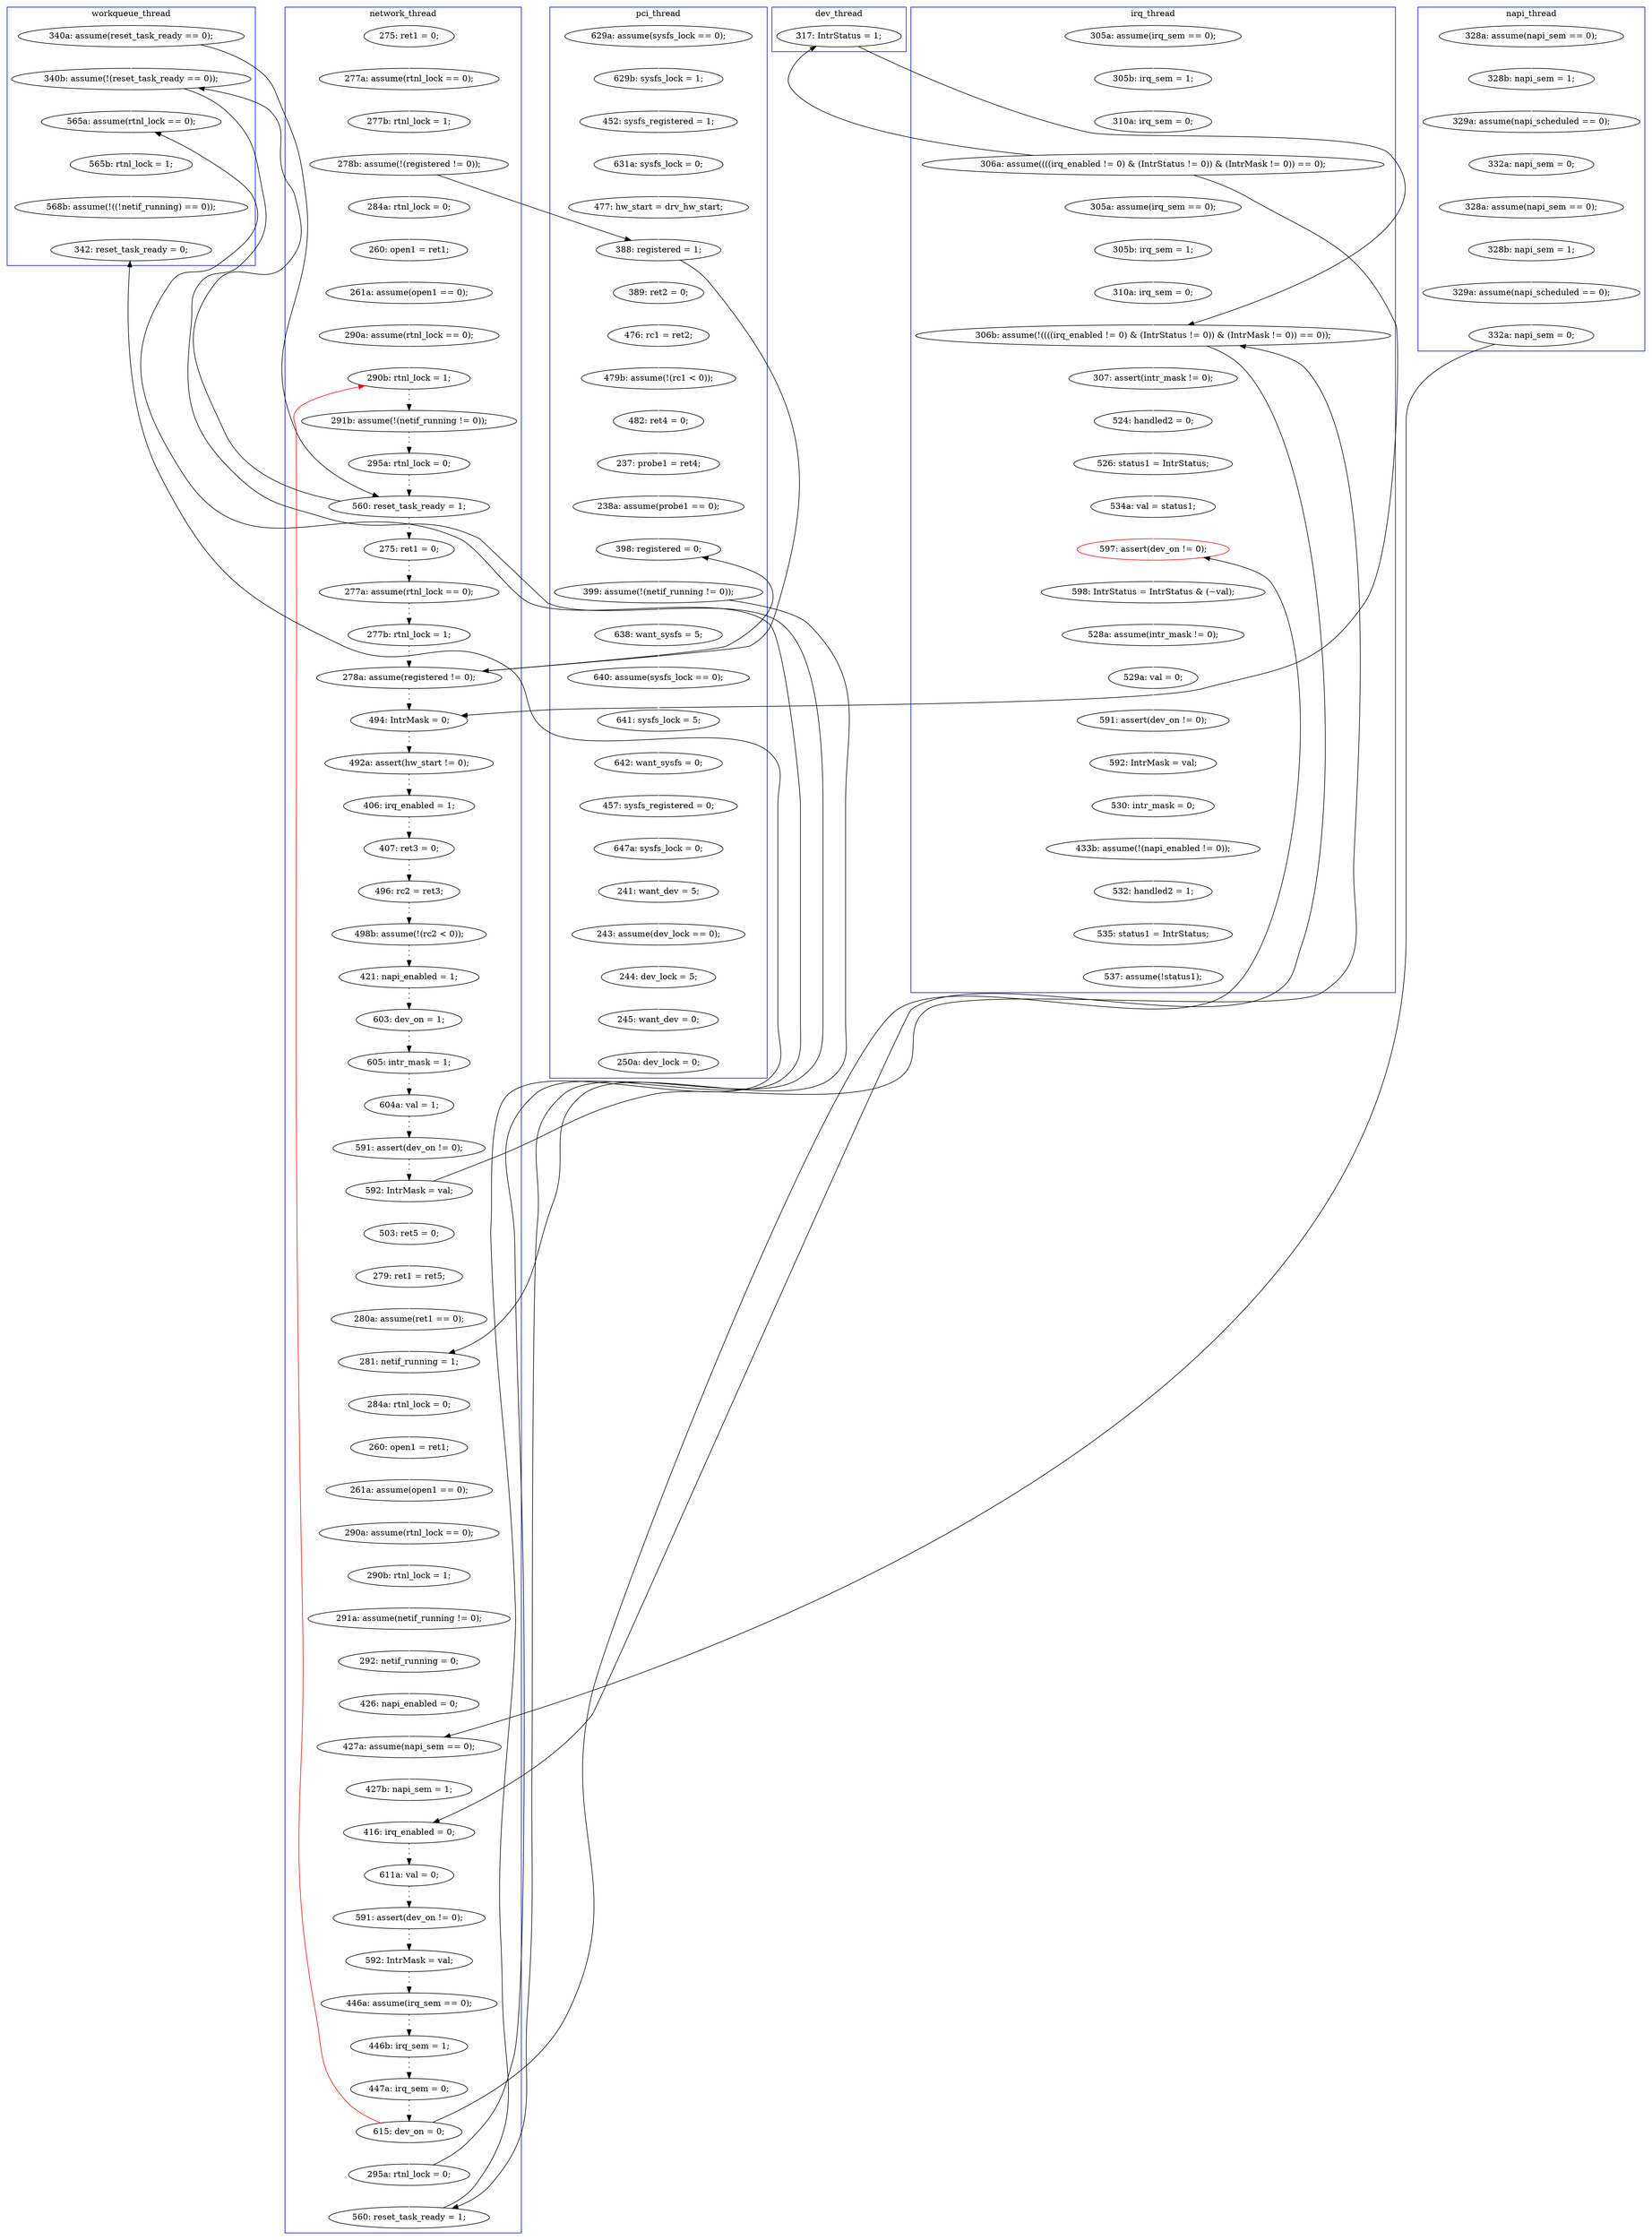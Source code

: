 digraph Counterexample {
	71 -> 225 [color = white, style = solid]
	99 -> 100 [color = white, style = solid]
	199 -> 200 [color = black, style = solid, constraint = false]
	215 -> 216 [color = black, style = dotted]
	161 -> 162 [color = black, style = dotted]
	76 -> 77 [color = white, style = solid]
	109 -> 153 [color = white, style = solid]
	242 -> 244 [color = white, style = solid]
	223 -> 226 [color = black, style = dotted]
	247 -> 248 [color = white, style = solid]
	228 -> 229 [color = white, style = solid]
	269 -> 270 [color = white, style = solid]
	112 -> 113 [color = white, style = solid]
	68 -> 69 [color = white, style = solid]
	45 -> 99 [color = black, style = solid, constraint = false]
	153 -> 155 [color = white, style = solid]
	30 -> 31 [color = white, style = solid]
	110 -> 112 [color = white, style = solid]
	56 -> 58 [color = white, style = solid]
	60 -> 61 [color = white, style = solid]
	71 -> 122 [color = black, style = solid, constraint = false]
	199 -> 206 [color = white, style = solid]
	80 -> 110 [color = white, style = solid]
	122 -> 128 [color = black, style = dotted]
	226 -> 69 [color = red, style = solid, constraint = false]
	226 -> 228 [color = black, style = solid, constraint = false]
	170 -> 171 [color = white, style = solid]
	225 -> 276 [color = black, style = solid, constraint = false]
	79 -> 82 [color = white, style = solid]
	179 -> 181 [color = white, style = solid]
	77 -> 80 [color = white, style = solid]
	244 -> 301 [color = white, style = solid]
	182 -> 187 [color = white, style = solid]
	188 -> 189 [color = black, style = solid, constraint = false]
	254 -> 256 [color = white, style = solid]
	41 -> 45 [color = white, style = solid]
	100 -> 101 [color = white, style = solid]
	132 -> 153 [color = black, style = solid, constraint = false]
	169 -> 170 [color = white, style = solid]
	69 -> 74 [color = black, style = dotted]
	101 -> 104 [color = white, style = solid]
	256 -> 257 [color = white, style = solid]
	132 -> 137 [color = black, style = dotted]
	250 -> 254 [color = white, style = solid]
	31 -> 79 [color = white, style = solid]
	130 -> 132 [color = black, style = dotted]
	190 -> 200 [color = white, style = solid]
	74 -> 92 [color = black, style = dotted]
	138 -> 143 [color = black, style = dotted]
	248 -> 250 [color = white, style = solid]
	287 -> 291 [color = white, style = solid]
	211 -> 212 [color = white, style = solid]
	268 -> 269 [color = white, style = solid]
	236 -> 276 [color = white, style = solid]
	226 -> 236 [color = white, style = solid]
	273 -> 275 [color = white, style = solid]
	99 -> 132 [color = black, style = solid, constraint = false]
	292 -> 293 [color = white, style = solid]
	115 -> 188 [color = white, style = solid]
	58 -> 137 [color = black, style = solid, constraint = false]
	151 -> 157 [color = black, style = dotted]
	105 -> 106 [color = white, style = solid]
	58 -> 195 [color = white, style = solid]
	104 -> 105 [color = white, style = solid]
	113 -> 115 [color = white, style = solid]
	165 -> 166 [color = white, style = solid]
	158 -> 159 [color = black, style = dotted]
	143 -> 144 [color = black, style = dotted]
	276 -> 301 [color = black, style = solid, constraint = false]
	216 -> 221 [color = black, style = dotted]
	40 -> 41 [color = white, style = solid]
	137 -> 138 [color = black, style = dotted]
	38 -> 40 [color = white, style = solid]
	61 -> 64 [color = white, style = solid]
	204 -> 215 [color = black, style = dotted]
	64 -> 68 [color = white, style = solid]
	159 -> 161 [color = black, style = dotted]
	206 -> 211 [color = white, style = solid]
	166 -> 169 [color = white, style = solid]
	148 -> 151 [color = black, style = dotted]
	178 -> 179 [color = white, style = solid]
	128 -> 129 [color = black, style = dotted]
	236 -> 241 [color = black, style = solid, constraint = false]
	45 -> 60 [color = white, style = solid]
	291 -> 292 [color = white, style = solid]
	181 -> 182 [color = white, style = solid]
	195 -> 196 [color = white, style = solid]
	293 -> 294 [color = white, style = solid]
	235 -> 247 [color = white, style = solid]
	157 -> 158 [color = black, style = dotted]
	229 -> 234 [color = white, style = solid]
	55 -> 56 [color = white, style = solid]
	54 -> 55 [color = white, style = solid]
	222 -> 223 [color = black, style = dotted]
	144 -> 145 [color = black, style = dotted]
	225 -> 241 [color = white, style = solid]
	257 -> 282 [color = white, style = solid]
	196 -> 197 [color = white, style = solid]
	172 -> 175 [color = white, style = solid]
	171 -> 172 [color = white, style = solid]
	175 -> 178 [color = white, style = solid]
	145 -> 148 [color = black, style = dotted]
	200 -> 204 [color = black, style = dotted]
	162 -> 165 [color = white, style = solid]
	122 -> 225 [color = black, style = solid, constraint = false]
	275 -> 287 [color = white, style = solid]
	189 -> 190 [color = white, style = solid]
	221 -> 222 [color = black, style = dotted]
	106 -> 109 [color = white, style = solid]
	155 -> 170 [color = black, style = solid, constraint = false]
	84 -> 99 [color = white, style = solid]
	212 -> 214 [color = white, style = solid]
	214 -> 228 [color = white, style = solid]
	82 -> 84 [color = white, style = solid]
	241 -> 242 [color = white, style = solid]
	234 -> 235 [color = white, style = solid]
	92 -> 122 [color = black, style = dotted]
	58 -> 95 [color = black, style = solid, constraint = false]
	162 -> 199 [color = black, style = solid, constraint = false]
	95 -> 199 [color = black, style = solid, constraint = false]
	270 -> 273 [color = white, style = solid]
	261 -> 268 [color = white, style = solid]
	187 -> 189 [color = white, style = solid]
	129 -> 130 [color = black, style = dotted]
	197 -> 199 [color = white, style = solid]
	155 -> 261 [color = white, style = solid]
	subgraph cluster4 {
		label = napi_thread
		color = blue
		76  [label = "328a: assume(napi_sem == 0);"]
		112  [label = "328a: assume(napi_sem == 0);"]
		80  [label = "329a: assume(napi_scheduled == 0);"]
		115  [label = "329a: assume(napi_scheduled == 0);"]
		77  [label = "328b: napi_sem = 1;"]
		113  [label = "328b: napi_sem = 1;"]
		188  [label = "332a: napi_sem = 0;"]
		110  [label = "332a: napi_sem = 0;"]
	}
	subgraph cluster5 {
		label = workqueue_thread
		color = blue
		244  [label = "568b: assume(!((!netif_running) == 0));"]
		225  [label = "340b: assume(!(reset_task_ready == 0));"]
		71  [label = "340a: assume(reset_task_ready == 0);"]
		242  [label = "565b: rtnl_lock = 1;"]
		241  [label = "565a: assume(rtnl_lock == 0);"]
		301  [label = "342: reset_task_ready = 0;"]
	}
	subgraph cluster7 {
		label = dev_thread
		color = blue
		95  [label = "317: IntrStatus = 1;"]
	}
	subgraph cluster1 {
		label = pci_thread
		color = blue
		292  [label = "244: dev_lock = 5;"]
		105  [label = "482: ret4 = 0;"]
		269  [label = "641: sysfs_lock = 5;"]
		270  [label = "642: want_sysfs = 0;"]
		84  [label = "477: hw_start = drv_hw_start;"]
		99  [label = "388: registered = 1;"]
		293  [label = "245: want_dev = 0;"]
		273  [label = "457: sysfs_registered = 0;"]
		261  [label = "638: want_sysfs = 5;"]
		155  [label = "399: assume(!(netif_running != 0));"]
		294  [label = "250a: dev_lock = 0;"]
		31  [label = "629b: sysfs_lock = 1;"]
		79  [label = "452: sysfs_registered = 1;"]
		101  [label = "476: rc1 = ret2;"]
		153  [label = "398: registered = 0;"]
		100  [label = "389: ret2 = 0;"]
		287  [label = "241: want_dev = 5;"]
		82  [label = "631a: sysfs_lock = 0;"]
		30  [label = "629a: assume(sysfs_lock == 0);"]
		106  [label = "237: probe1 = ret4;"]
		104  [label = "479b: assume(!(rc1 < 0));"]
		109  [label = "238a: assume(probe1 == 0);"]
		291  [label = "243: assume(dev_lock == 0);"]
		275  [label = "647a: sysfs_lock = 0;"]
		268  [label = "640: assume(sysfs_lock == 0);"]
	}
	subgraph cluster2 {
		label = network_thread
		color = blue
		166  [label = "279: ret1 = ret5;"]
		92  [label = "295a: rtnl_lock = 0;"]
		170  [label = "281: netif_running = 1;"]
		74  [label = "291b: assume(!(netif_running != 0));"]
		128  [label = "275: ret1 = 0;"]
		204  [label = "611a: val = 0;"]
		60  [label = "284a: rtnl_lock = 0;"]
		159  [label = "604a: val = 1;"]
		145  [label = "496: rc2 = ret3;"]
		216  [label = "592: IntrMask = val;"]
		38  [label = "275: ret1 = 0;"]
		143  [label = "406: irq_enabled = 1;"]
		223  [label = "447a: irq_sem = 0;"]
		236  [label = "295a: rtnl_lock = 0;"]
		129  [label = "277a: assume(rtnl_lock == 0);"]
		215  [label = "591: assert(dev_on != 0);"]
		137  [label = "494: IntrMask = 0;"]
		68  [label = "290a: assume(rtnl_lock == 0);"]
		41  [label = "277b: rtnl_lock = 1;"]
		130  [label = "277b: rtnl_lock = 1;"]
		69  [label = "290b: rtnl_lock = 1;"]
		61  [label = "260: open1 = ret1;"]
		157  [label = "603: dev_on = 1;"]
		182  [label = "292: netif_running = 0;"]
		181  [label = "291a: assume(netif_running != 0);"]
		190  [label = "427b: napi_sem = 1;"]
		276  [label = "560: reset_task_ready = 1;"]
		172  [label = "260: open1 = ret1;"]
		221  [label = "446a: assume(irq_sem == 0);"]
		200  [label = "416: irq_enabled = 0;"]
		169  [label = "280a: assume(ret1 == 0);"]
		178  [label = "290a: assume(rtnl_lock == 0);"]
		132  [label = "278a: assume(registered != 0);"]
		45  [label = "278b: assume(!(registered != 0));"]
		64  [label = "261a: assume(open1 == 0);"]
		171  [label = "284a: rtnl_lock = 0;"]
		175  [label = "261a: assume(open1 == 0);"]
		138  [label = "492a: assert(hw_start != 0);"]
		158  [label = "605: intr_mask = 1;"]
		165  [label = "503: ret5 = 0;"]
		122  [label = "560: reset_task_ready = 1;"]
		226  [label = "615: dev_on = 0;"]
		148  [label = "498b: assume(!(rc2 < 0));"]
		40  [label = "277a: assume(rtnl_lock == 0);"]
		222  [label = "446b: irq_sem = 1;"]
		179  [label = "290b: rtnl_lock = 1;"]
		144  [label = "407: ret3 = 0;"]
		187  [label = "426: napi_enabled = 0;"]
		151  [label = "421: napi_enabled = 1;"]
		189  [label = "427a: assume(napi_sem == 0);"]
		161  [label = "591: assert(dev_on != 0);"]
		162  [label = "592: IntrMask = val;"]
	}
	subgraph cluster3 {
		label = irq_thread
		color = blue
		248  [label = "592: IntrMask = val;"]
		54  [label = "305a: assume(irq_sem == 0);"]
		257  [label = "535: status1 = IntrStatus;"]
		282  [label = "537: assume(!status1);"]
		247  [label = "591: assert(dev_on != 0);"]
		199  [label = "306b: assume(!((((irq_enabled != 0) & (IntrStatus != 0)) & (IntrMask != 0)) == 0));"]
		196  [label = "305b: irq_sem = 1;"]
		234  [label = "528a: assume(intr_mask != 0);"]
		235  [label = "529a: val = 0;"]
		197  [label = "310a: irq_sem = 0;"]
		229  [label = "598: IntrStatus = IntrStatus & (~val);"]
		56  [label = "310a: irq_sem = 0;"]
		206  [label = "307: assert(intr_mask != 0);"]
		211  [label = "524: handled2 = 0;"]
		228  [label = "597: assert(dev_on != 0);", color = red]
		195  [label = "305a: assume(irq_sem == 0);"]
		212  [label = "526: status1 = IntrStatus;"]
		250  [label = "530: intr_mask = 0;"]
		256  [label = "532: handled2 = 1;"]
		55  [label = "305b: irq_sem = 1;"]
		214  [label = "534a: val = status1;"]
		58  [label = "306a: assume((((irq_enabled != 0) & (IntrStatus != 0)) & (IntrMask != 0)) == 0);"]
		254  [label = "433b: assume(!(napi_enabled != 0));"]
	}
}